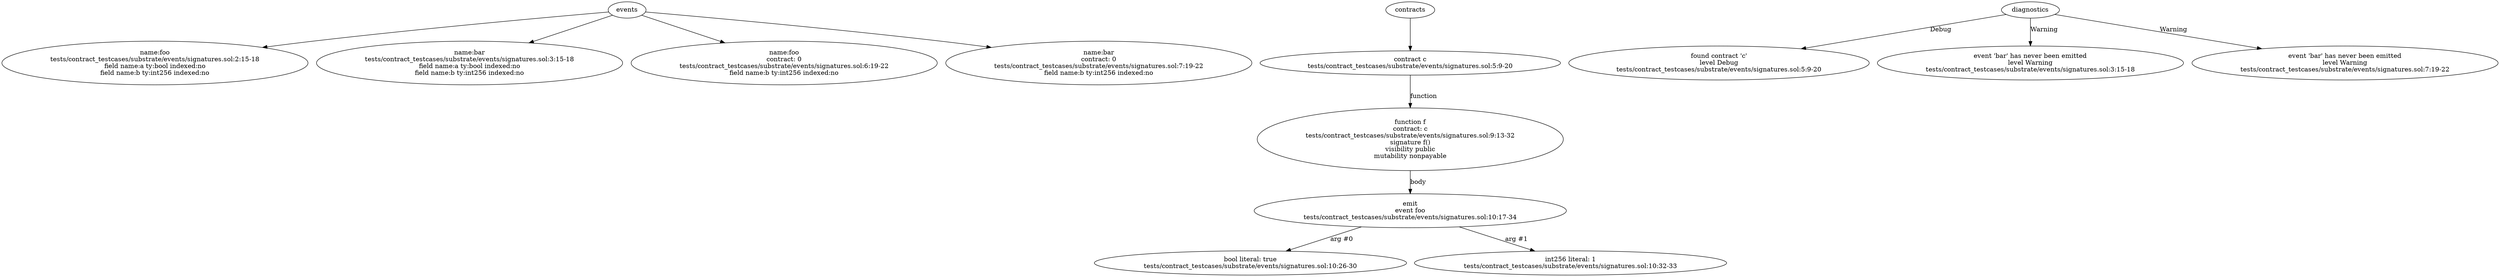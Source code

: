strict digraph "tests/contract_testcases/substrate/events/signatures.sol" {
	foo [label="name:foo\ntests/contract_testcases/substrate/events/signatures.sol:2:15-18\nfield name:a ty:bool indexed:no\nfield name:b ty:int256 indexed:no"]
	bar [label="name:bar\ntests/contract_testcases/substrate/events/signatures.sol:3:15-18\nfield name:a ty:bool indexed:no\nfield name:b ty:int256 indexed:no"]
	foo_3 [label="name:foo\ncontract: 0\ntests/contract_testcases/substrate/events/signatures.sol:6:19-22\nfield name:b ty:int256 indexed:no"]
	bar_4 [label="name:bar\ncontract: 0\ntests/contract_testcases/substrate/events/signatures.sol:7:19-22\nfield name:b ty:int256 indexed:no"]
	contract [label="contract c\ntests/contract_testcases/substrate/events/signatures.sol:5:9-20"]
	f [label="function f\ncontract: c\ntests/contract_testcases/substrate/events/signatures.sol:9:13-32\nsignature f()\nvisibility public\nmutability nonpayable"]
	emit [label="emit\nevent foo\ntests/contract_testcases/substrate/events/signatures.sol:10:17-34"]
	bool_literal [label="bool literal: true\ntests/contract_testcases/substrate/events/signatures.sol:10:26-30"]
	number_literal [label="int256 literal: 1\ntests/contract_testcases/substrate/events/signatures.sol:10:32-33"]
	diagnostic [label="found contract 'c'\nlevel Debug\ntests/contract_testcases/substrate/events/signatures.sol:5:9-20"]
	diagnostic_13 [label="event 'bar' has never been emitted\nlevel Warning\ntests/contract_testcases/substrate/events/signatures.sol:3:15-18"]
	diagnostic_14 [label="event 'bar' has never been emitted\nlevel Warning\ntests/contract_testcases/substrate/events/signatures.sol:7:19-22"]
	events -> foo
	events -> bar
	events -> foo_3
	events -> bar_4
	contracts -> contract
	contract -> f [label="function"]
	f -> emit [label="body"]
	emit -> bool_literal [label="arg #0"]
	emit -> number_literal [label="arg #1"]
	diagnostics -> diagnostic [label="Debug"]
	diagnostics -> diagnostic_13 [label="Warning"]
	diagnostics -> diagnostic_14 [label="Warning"]
}
